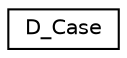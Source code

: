 digraph "Graphical Class Hierarchy"
{
 // LATEX_PDF_SIZE
  edge [fontname="Helvetica",fontsize="10",labelfontname="Helvetica",labelfontsize="10"];
  node [fontname="Helvetica",fontsize="10",shape=record];
  rankdir="LR";
  Node0 [label="D_Case",height=0.2,width=0.4,color="black", fillcolor="white", style="filled",URL="$classD__Case.html",tooltip=" "];
}
